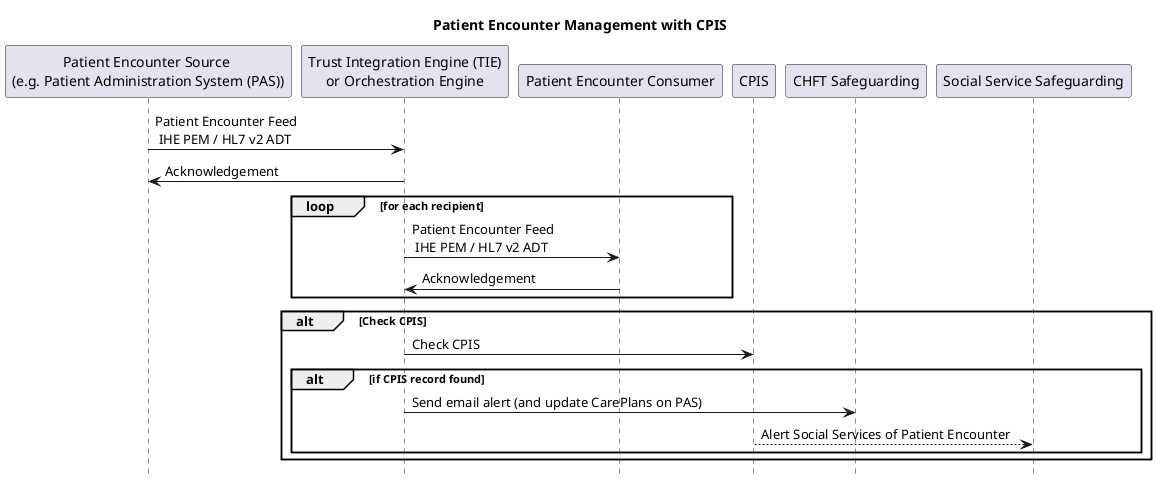 @startuml

hide footbox

title "Patient Encounter Management with CPIS"

participant "Patient Encounter Source \n(e.g. Patient Administration System (PAS))" as PEMSource
participant "Trust Integration Engine (TIE)\nor Orchestration Engine" as PEMManager
participant "Patient Encounter Consumer" as PEMConsumer
participant CPIS
participant "CHFT Safeguarding" as CHFTSafe
participant "Social Service Safeguarding" as SocialSafe


PEMSource -> PEMManager : Patient Encounter Feed \n IHE PEM / HL7 v2 ADT
PEMManager -> PEMSource : Acknowledgement
loop for each recipient
  PEMManager -> PEMConsumer : Patient Encounter Feed \n IHE PEM / HL7 v2 ADT
  PEMConsumer -> PEMManager : Acknowledgement
end
alt Check CPIS
PEMManager -> CPIS: Check CPIS
alt if CPIS record found
  PEMManager -> CHFTSafe: Send email alert (and update CarePlans on PAS)
  CPIS --> SocialSafe: Alert Social Services of Patient Encounter
end
end

@enduml
